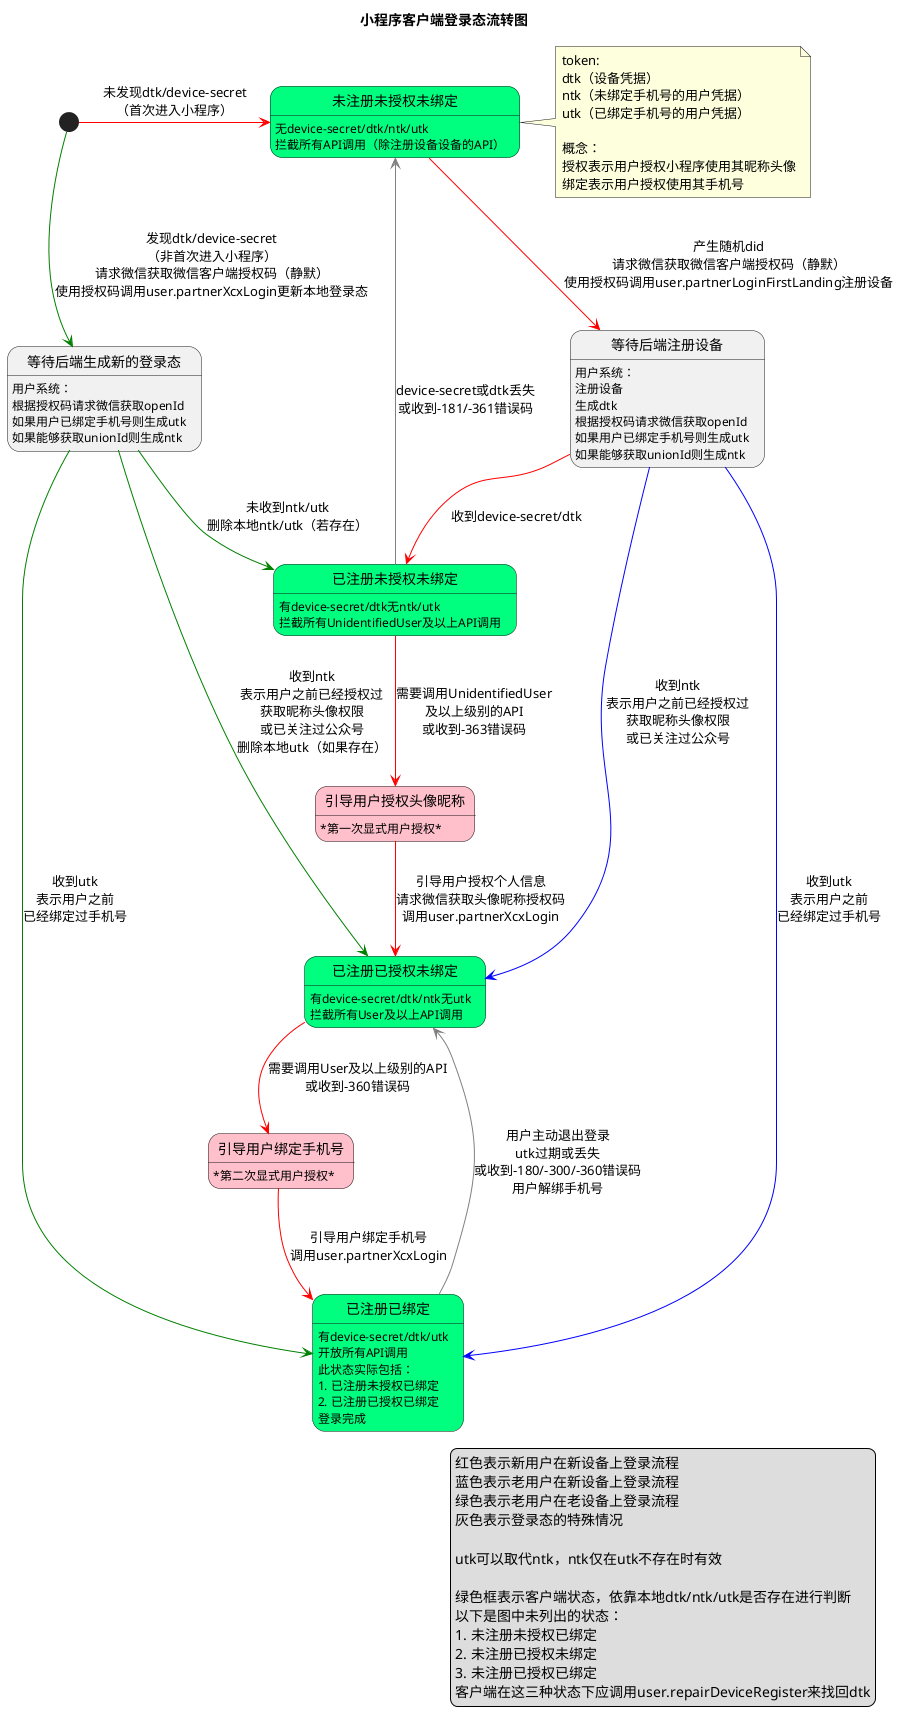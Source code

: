 @startuml
title 小程序客户端登录态流转图
hide empty description

state "未注册未授权未绑定" as unregistered #SpringGreen: 无device-secret/dtk/ntk/utk\n拦截所有API调用（除注册设备设备的API）
state "等待后端注册设备" as waiting_register_result: 用户系统：\n注册设备\n生成dtk\n根据授权码请求微信获取openId\n如果用户已绑定手机号则生成utk\n如果能够获取unionId则生成ntk
state "等待后端生成新的登录态" as waiting_update_result: 用户系统：\n根据授权码请求微信获取openId\n如果用户已绑定手机号则生成utk\n如果能够获取unionId则生成ntk
state "已注册未授权未绑定" as registered #SpringGreen: 有device-secret/dtk无ntk/utk\n拦截所有UnidentifiedUser及以上API调用
state "引导用户授权头像昵称" as ready_for_confirm #Pink: *第一次显式用户授权*
state "已注册已授权未绑定" as confirmed #SpringGreen: 有device-secret/dtk/ntk无utk\n拦截所有User及以上API调用
state "引导用户绑定手机号" as ready_for_band #Pink: *第二次显式用户授权*
state "已注册已绑定" as band #SpringGreen: 有device-secret/dtk/utk\n开放所有API调用\n此状态实际包括：\n1. 已注册未授权已绑定\n2. 已注册已授权已绑定\n登录完成

[*] -right[#red]-> unregistered: 未发现dtk/device-secret\n（首次进入小程序）
[*] -down[#green]-> waiting_update_result: 发现dtk/device-secret\n（非首次进入小程序）\n请求微信获取微信客户端授权码（静默）\n使用授权码调用user.partnerXcxLogin更新本地登录态

waiting_update_result -[#green]-> confirmed: 收到ntk\n表示用户之前已经授权过\n获取昵称头像权限\n或已关注过公众号\n删除本地utk（如果存在）
waiting_update_result -[#green]-> band: 收到utk\n表示用户之前\n已经绑定过手机号
waiting_update_result -[#green]-> registered: 未收到ntk/utk\n删除本地ntk/utk（若存在）

unregistered -[#red]-> waiting_register_result: 产生随机did\n请求微信获取微信客户端授权码（静默）\n使用授权码调用user.partnerLoginFirstLanding注册设备
waiting_register_result -[#red]-> registered: 收到device-secret/dtk
registered -[#red]-> ready_for_confirm: 需要调用UnidentifiedUser\n及以上级别的API\n或收到-363错误码
ready_for_confirm -[#red]-> confirmed: 引导用户授权个人信息\n请求微信获取头像昵称授权码\n调用user.partnerXcxLogin
confirmed -[#red]-> ready_for_band: 需要调用User及以上级别的API\n或收到-360错误码
ready_for_band -[#red]-> band: 引导用户绑定手机号\n调用user.partnerXcxLogin

waiting_register_result -[#blue]-> confirmed: 收到ntk\n表示用户之前已经授权过\n获取昵称头像权限\n或已关注过公众号
waiting_register_result -[#blue]-> band: 收到utk\n表示用户之前\n已经绑定过手机号

registered -[#grey]-> unregistered: device-secret或dtk丢失\n或收到-181/-361错误码
band -[#grey]-> confirmed: 用户主动退出登录\nutk过期或丢失\n或收到-180/-300/-360错误码\n用户解绑手机号

note right of unregistered
token:
dtk（设备凭据）
ntk（未绑定手机号的用户凭据）
utk（已绑定手机号的用户凭据）

概念：
授权表示用户授权小程序使用其昵称头像
绑定表示用户授权使用其手机号
endnote

legend bottom right
红色表示新用户在新设备上登录流程
蓝色表示老用户在新设备上登录流程
绿色表示老用户在老设备上登录流程
灰色表示登录态的特殊情况

utk可以取代ntk，ntk仅在utk不存在时有效

绿色框表示客户端状态，依靠本地dtk/ntk/utk是否存在进行判断
以下是图中未列出的状态：
1. 未注册未授权已绑定
2. 未注册已授权未绑定
3. 未注册已授权已绑定
客户端在这三种状态下应调用user.repairDeviceRegister来找回dtk
endlegend

@enduml